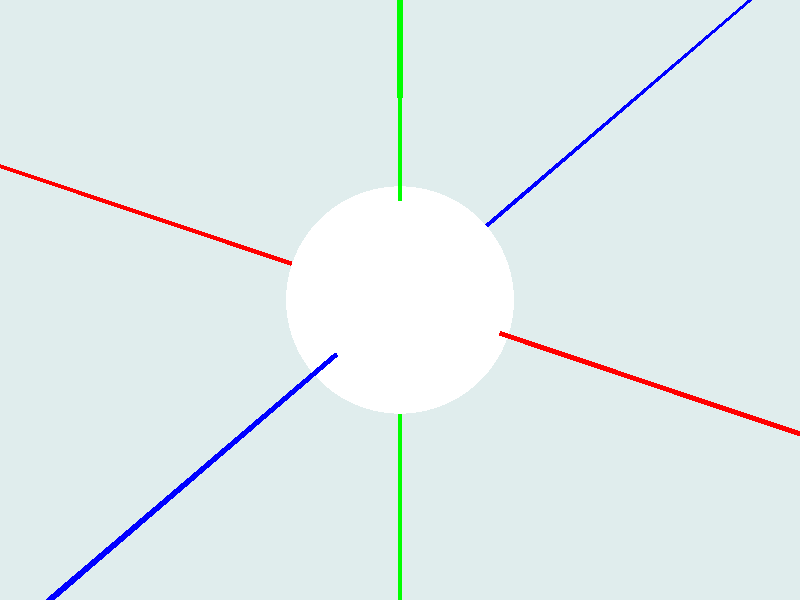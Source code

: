 #include "colors.inc"
#include "shapes.inc"

// 物体
object {
  Sphere
  pigment { color White }
}

// 座標軸
object { Cylinder_X scale 0.02 pigment{color Red} }    // x軸
object { Cylinder_Y scale 0.02 pigment{color Green} }  // y軸
object { Cylinder_Z scale 0.02 pigment{color Blue} }   // z軸

// 背景
background { color LightBlue }

// 照明
light_source {
  <500, 800, -600>           // 照明の位置
  color White*2
  parallel point_at <0, 0, 0>
}

// カメラ
camera{
  location <5.0, 6.0, -8.0>  // カメラの位置
  look_at <0.0, 0.0, 0.0>    // カメラの注目する位置
  angle 35  		     // カメラの視野角
}

